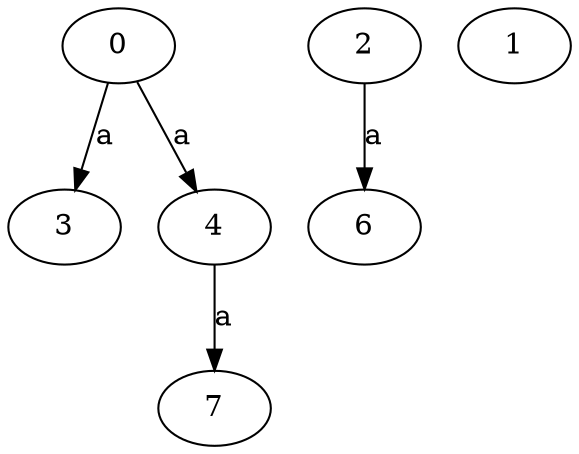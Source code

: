 strict digraph  {
3;
0;
4;
6;
1;
7;
2;
0 -> 3  [label=a];
0 -> 4  [label=a];
4 -> 7  [label=a];
2 -> 6  [label=a];
}
